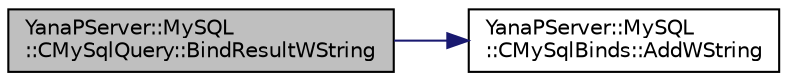 digraph "YanaPServer::MySQL::CMySqlQuery::BindResultWString"
{
  edge [fontname="Helvetica",fontsize="10",labelfontname="Helvetica",labelfontsize="10"];
  node [fontname="Helvetica",fontsize="10",shape=record];
  rankdir="LR";
  Node44 [label="YanaPServer::MySQL\l::CMySqlQuery::BindResultWString",height=0.2,width=0.4,color="black", fillcolor="grey75", style="filled", fontcolor="black"];
  Node44 -> Node45 [color="midnightblue",fontsize="10",style="solid",fontname="Helvetica"];
  Node45 [label="YanaPServer::MySQL\l::CMySqlBinds::AddWString",height=0.2,width=0.4,color="black", fillcolor="white", style="filled",URL="$class_yana_p_server_1_1_my_s_q_l_1_1_c_my_sql_binds.html#a70f2373bc88d40d9cbfde5daf1a0c5ce",tooltip="ワイド文字列追加 "];
}
